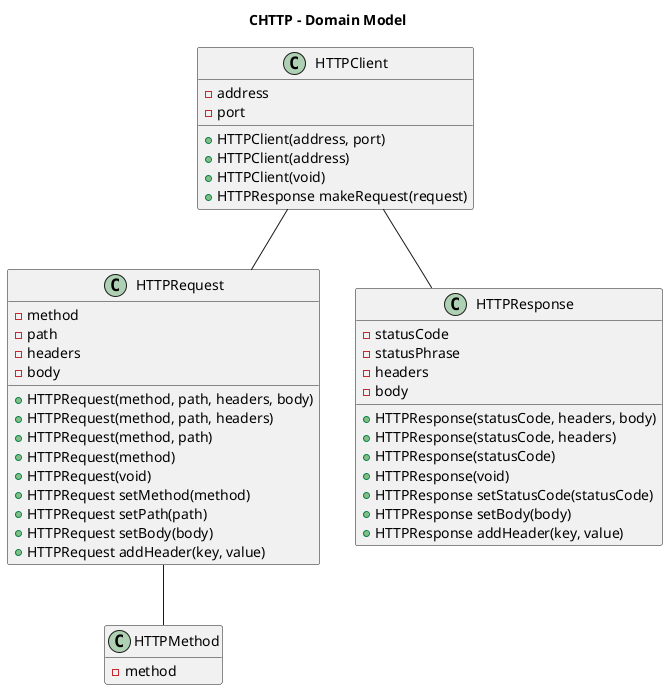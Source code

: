 @startuml

hide empty members

title CHTTP - Domain Model

class HTTPClient {
    - address
    - port
    + HTTPClient(address, port)
    + HTTPClient(address)
    + HTTPClient(void)
    + HTTPResponse makeRequest(request)
}

class HTTPRequest {
    - method
    - path
    - headers
    - body
    + HTTPRequest(method, path, headers, body)
    + HTTPRequest(method, path, headers)
    + HTTPRequest(method, path)
    + HTTPRequest(method)
    + HTTPRequest(void)
    + HTTPRequest setMethod(method)
    + HTTPRequest setPath(path)
    + HTTPRequest setBody(body)
    + HTTPRequest addHeader(key, value)
}

class HTTPResponse {
    - statusCode
    - statusPhrase
    - headers
    - body
    + HTTPResponse(statusCode, headers, body)
    + HTTPResponse(statusCode, headers)
    + HTTPResponse(statusCode)
    + HTTPResponse(void)
    + HTTPResponse setStatusCode(statusCode)
    + HTTPResponse setBody(body)
    + HTTPResponse addHeader(key, value)
}

class HTTPMethod {
    - method
}

HTTPClient -- HTTPRequest
HTTPClient -- HTTPResponse
HTTPRequest -- HTTPMethod

@enduml